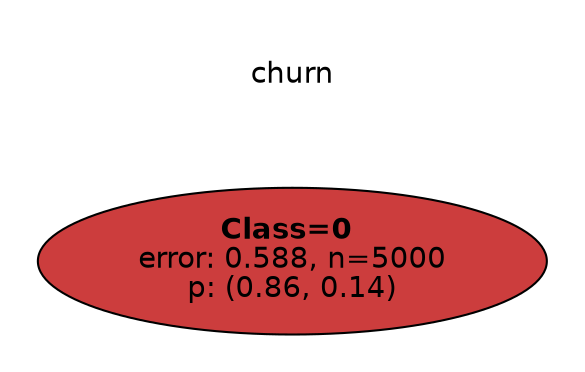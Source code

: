digraph Tree {
splines=false;
graph [pad=".25", ranksep="0.5", nodesep="1"];
node [shape=rect, style="filled", color="black", fontname="helvetica",fillcolor="white"] ;
edge [fontname="helvetica"] ;
0 [label="churn", shape=plaintext];
0:s -> 1:n [style=invis];   
1 [label=<<b> Class=0 </b> <br/> error: 0.588, n=5000 <br/> p: (0.86, 0.14) >, fillcolor="0.000 0.7 0.800", shape="oval"];

}